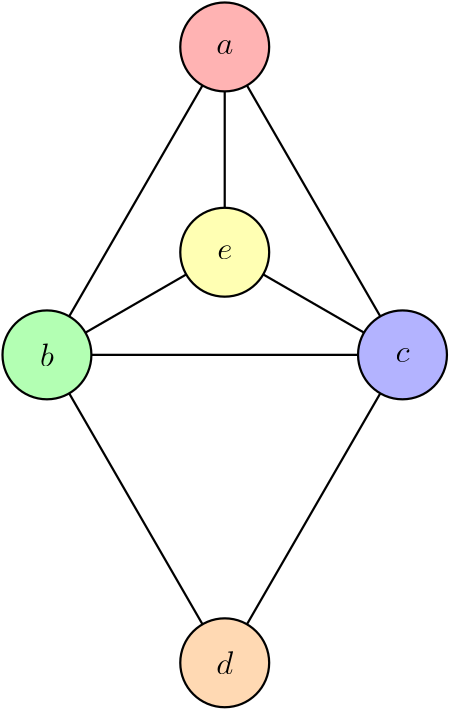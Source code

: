 <?xml version="1.0"?>
<!DOCTYPE ipe SYSTEM "ipe.dtd">
<ipe version="70206" creator="Ipe 7.2.7">
<info created="D:20200420003246" modified="D:20200420015720"/>
<ipestyle name="basic">
<symbol name="arrow/arc(spx)">
<path stroke="sym-stroke" fill="sym-stroke" pen="sym-pen">
0 0 m
-1 0.333 l
-1 -0.333 l
h
</path>
</symbol>
<symbol name="arrow/farc(spx)">
<path stroke="sym-stroke" fill="white" pen="sym-pen">
0 0 m
-1 0.333 l
-1 -0.333 l
h
</path>
</symbol>
<symbol name="arrow/ptarc(spx)">
<path stroke="sym-stroke" fill="sym-stroke" pen="sym-pen">
0 0 m
-1 0.333 l
-0.8 0 l
-1 -0.333 l
h
</path>
</symbol>
<symbol name="arrow/fptarc(spx)">
<path stroke="sym-stroke" fill="white" pen="sym-pen">
0 0 m
-1 0.333 l
-0.8 0 l
-1 -0.333 l
h
</path>
</symbol>
<symbol name="mark/circle(sx)" transformations="translations">
<path fill="sym-stroke">
0.6 0 0 0.6 0 0 e
0.4 0 0 0.4 0 0 e
</path>
</symbol>
<symbol name="mark/disk(sx)" transformations="translations">
<path fill="sym-stroke">
0.6 0 0 0.6 0 0 e
</path>
</symbol>
<symbol name="mark/fdisk(sfx)" transformations="translations">
<group>
<path fill="sym-fill">
0.5 0 0 0.5 0 0 e
</path>
<path fill="sym-stroke" fillrule="eofill">
0.6 0 0 0.6 0 0 e
0.4 0 0 0.4 0 0 e
</path>
</group>
</symbol>
<symbol name="mark/box(sx)" transformations="translations">
<path fill="sym-stroke" fillrule="eofill">
-0.6 -0.6 m
0.6 -0.6 l
0.6 0.6 l
-0.6 0.6 l
h
-0.4 -0.4 m
0.4 -0.4 l
0.4 0.4 l
-0.4 0.4 l
h
</path>
</symbol>
<symbol name="mark/square(sx)" transformations="translations">
<path fill="sym-stroke">
-0.6 -0.6 m
0.6 -0.6 l
0.6 0.6 l
-0.6 0.6 l
h
</path>
</symbol>
<symbol name="mark/fsquare(sfx)" transformations="translations">
<group>
<path fill="sym-fill">
-0.5 -0.5 m
0.5 -0.5 l
0.5 0.5 l
-0.5 0.5 l
h
</path>
<path fill="sym-stroke" fillrule="eofill">
-0.6 -0.6 m
0.6 -0.6 l
0.6 0.6 l
-0.6 0.6 l
h
-0.4 -0.4 m
0.4 -0.4 l
0.4 0.4 l
-0.4 0.4 l
h
</path>
</group>
</symbol>
<symbol name="mark/cross(sx)" transformations="translations">
<group>
<path fill="sym-stroke">
-0.43 -0.57 m
0.57 0.43 l
0.43 0.57 l
-0.57 -0.43 l
h
</path>
<path fill="sym-stroke">
-0.43 0.57 m
0.57 -0.43 l
0.43 -0.57 l
-0.57 0.43 l
h
</path>
</group>
</symbol>
<symbol name="arrow/fnormal(spx)">
<path stroke="sym-stroke" fill="white" pen="sym-pen">
0 0 m
-1 0.333 l
-1 -0.333 l
h
</path>
</symbol>
<symbol name="arrow/pointed(spx)">
<path stroke="sym-stroke" fill="sym-stroke" pen="sym-pen">
0 0 m
-1 0.333 l
-0.8 0 l
-1 -0.333 l
h
</path>
</symbol>
<symbol name="arrow/fpointed(spx)">
<path stroke="sym-stroke" fill="white" pen="sym-pen">
0 0 m
-1 0.333 l
-0.8 0 l
-1 -0.333 l
h
</path>
</symbol>
<symbol name="arrow/linear(spx)">
<path stroke="sym-stroke" pen="sym-pen">
-1 0.333 m
0 0 l
-1 -0.333 l
</path>
</symbol>
<symbol name="arrow/fdouble(spx)">
<path stroke="sym-stroke" fill="white" pen="sym-pen">
0 0 m
-1 0.333 l
-1 -0.333 l
h
-1 0 m
-2 0.333 l
-2 -0.333 l
h
</path>
</symbol>
<symbol name="arrow/double(spx)">
<path stroke="sym-stroke" fill="sym-stroke" pen="sym-pen">
0 0 m
-1 0.333 l
-1 -0.333 l
h
-1 0 m
-2 0.333 l
-2 -0.333 l
h
</path>
</symbol>
<pen name="heavier" value="0.8"/>
<pen name="fat" value="1.2"/>
<pen name="ultrafat" value="2"/>
<symbolsize name="large" value="5"/>
<symbolsize name="small" value="2"/>
<symbolsize name="tiny" value="1.1"/>
<arrowsize name="large" value="10"/>
<arrowsize name="small" value="5"/>
<arrowsize name="tiny" value="3"/>
<color name="red" value="1 0 0"/>
<color name="green" value="0 1 0"/>
<color name="blue" value="0 0 1"/>
<color name="yellow" value="1 1 0"/>
<color name="orange" value="1 0.647 0"/>
<color name="gold" value="1 0.843 0"/>
<color name="purple" value="0.627 0.125 0.941"/>
<color name="gray" value="0.745"/>
<color name="brown" value="0.647 0.165 0.165"/>
<color name="navy" value="0 0 0.502"/>
<color name="pink" value="1 0.753 0.796"/>
<color name="seagreen" value="0.18 0.545 0.341"/>
<color name="turquoise" value="0.251 0.878 0.816"/>
<color name="violet" value="0.933 0.51 0.933"/>
<color name="darkblue" value="0 0 0.545"/>
<color name="darkcyan" value="0 0.545 0.545"/>
<color name="darkgray" value="0.663"/>
<color name="darkgreen" value="0 0.392 0"/>
<color name="darkmagenta" value="0.545 0 0.545"/>
<color name="darkorange" value="1 0.549 0"/>
<color name="darkred" value="0.545 0 0"/>
<color name="lightblue" value="0.678 0.847 0.902"/>
<color name="lightcyan" value="0.878 1 1"/>
<color name="lightgray" value="0.827"/>
<color name="lightgreen" value="0.565 0.933 0.565"/>
<color name="lightyellow" value="1 1 0.878"/>
<dashstyle name="dashed" value="[4] 0"/>
<dashstyle name="dotted" value="[1 3] 0"/>
<dashstyle name="dash dotted" value="[4 2 1 2] 0"/>
<dashstyle name="dash dot dotted" value="[4 2 1 2 1 2] 0"/>
<textsize name="large" value="\large"/>
<textsize name="Large" value="\Large"/>
<textsize name="LARGE" value="\LARGE"/>
<textsize name="huge" value="\huge"/>
<textsize name="Huge" value="\Huge"/>
<textsize name="small" value="\small"/>
<textsize name="footnote" value="\footnotesize"/>
<textsize name="tiny" value="\tiny"/>
<textstyle name="center" begin="\begin{center}" end="\end{center}"/>
<textstyle name="itemize" begin="\begin{itemize}" end="\end{itemize}"/>
<textstyle name="item" begin="\begin{itemize}\item{}" end="\end{itemize}"/>
<gridsize name="4 pts" value="4"/>
<gridsize name="8 pts (~3 mm)" value="8"/>
<gridsize name="16 pts (~6 mm)" value="16"/>
<gridsize name="32 pts (~12 mm)" value="32"/>
<gridsize name="10 pts (~3.5 mm)" value="10"/>
<gridsize name="20 pts (~7 mm)" value="20"/>
<gridsize name="14 pts (~5 mm)" value="14"/>
<gridsize name="28 pts (~10 mm)" value="28"/>
<gridsize name="56 pts (~20 mm)" value="56"/>
<anglesize name="90 deg" value="90"/>
<anglesize name="60 deg" value="60"/>
<anglesize name="45 deg" value="45"/>
<anglesize name="30 deg" value="30"/>
<anglesize name="22.5 deg" value="22.5"/>
<opacity name="10%" value="0.1"/>
<opacity name="30%" value="0.3"/>
<opacity name="50%" value="0.5"/>
<opacity name="75%" value="0.75"/>
<tiling name="falling" angle="-60" step="4" width="1"/>
<tiling name="rising" angle="30" step="4" width="1"/>
</ipestyle>
<ipestyle name="wide">
<symbol name="arrow/arc(spx)">
<path stroke="sym-stroke" fill="sym-stroke" pen="sym-pen">
0 0 m
-1 0.333 l
-1 -0.333 l
h
</path>
</symbol>
<symbol name="arrow/farc(spx)">
<path stroke="sym-stroke" fill="white" pen="sym-pen">
0 0 m
-1 0.333 l
-1 -0.333 l
h
</path>
</symbol>
<symbol name="arrow/ptarc(spx)">
<path stroke="sym-stroke" fill="sym-stroke" pen="sym-pen">
0 0 m
-1 0.333 l
-0.8 0 l
-1 -0.333 l
h
</path>
</symbol>
<symbol name="arrow/fptarc(spx)">
<path stroke="sym-stroke" fill="white" pen="sym-pen">
0 0 m
-1 0.333 l
-0.8 0 l
-1 -0.333 l
h
</path>
</symbol>
<symbol name="mark/circle(sx)" transformations="translations">
<path fill="sym-stroke">
0.6 0 0 0.6 0 0 e
0.4 0 0 0.4 0 0 e
</path>
</symbol>
<symbol name="mark/disk(sx)" transformations="translations">
<path fill="sym-stroke">
0.6 0 0 0.6 0 0 e
</path>
</symbol>
<symbol name="mark/fdisk(sfx)" transformations="translations">
<group>
<path fill="sym-fill">
0.5 0 0 0.5 0 0 e
</path>
<path fill="sym-stroke" fillrule="eofill">
0.6 0 0 0.6 0 0 e
0.4 0 0 0.4 0 0 e
</path>
</group>
</symbol>
<symbol name="mark/box(sx)" transformations="translations">
<path fill="sym-stroke" fillrule="eofill">
-0.6 -0.6 m
0.6 -0.6 l
0.6 0.6 l
-0.6 0.6 l
h
-0.4 -0.4 m
0.4 -0.4 l
0.4 0.4 l
-0.4 0.4 l
h
</path>
</symbol>
<symbol name="mark/square(sx)" transformations="translations">
<path fill="sym-stroke">
-0.6 -0.6 m
0.6 -0.6 l
0.6 0.6 l
-0.6 0.6 l
h
</path>
</symbol>
<symbol name="mark/fsquare(sfx)" transformations="translations">
<group>
<path fill="sym-fill">
-0.5 -0.5 m
0.5 -0.5 l
0.5 0.5 l
-0.5 0.5 l
h
</path>
<path fill="sym-stroke" fillrule="eofill">
-0.6 -0.6 m
0.6 -0.6 l
0.6 0.6 l
-0.6 0.6 l
h
-0.4 -0.4 m
0.4 -0.4 l
0.4 0.4 l
-0.4 0.4 l
h
</path>
</group>
</symbol>
<symbol name="mark/cross(sx)" transformations="translations">
<group>
<path fill="sym-stroke">
-0.43 -0.57 m
0.57 0.43 l
0.43 0.57 l
-0.57 -0.43 l
h
</path>
<path fill="sym-stroke">
-0.43 0.57 m
0.57 -0.43 l
0.43 -0.57 l
-0.57 0.43 l
h
</path>
</group>
</symbol>
<symbol name="arrow/fnormal(spx)">
<path stroke="sym-stroke" fill="white" pen="sym-pen">
0 0 m
-1 0.333 l
-1 -0.333 l
h
</path>
</symbol>
<symbol name="arrow/pointed(spx)">
<path stroke="sym-stroke" fill="sym-stroke" pen="sym-pen">
0 0 m
-1 0.333 l
-0.8 0 l
-1 -0.333 l
h
</path>
</symbol>
<symbol name="arrow/fpointed(spx)">
<path stroke="sym-stroke" fill="white" pen="sym-pen">
0 0 m
-1 0.333 l
-0.8 0 l
-1 -0.333 l
h
</path>
</symbol>
<symbol name="arrow/linear(spx)">
<path stroke="sym-stroke" pen="sym-pen">
-1 0.333 m
0 0 l
-1 -0.333 l
</path>
</symbol>
<symbol name="arrow/fdouble(spx)">
<path stroke="sym-stroke" fill="white" pen="sym-pen">
0 0 m
-1 0.333 l
-1 -0.333 l
h
-1 0 m
-2 0.333 l
-2 -0.333 l
h
</path>
</symbol>
<symbol name="arrow/double(spx)">
<path stroke="sym-stroke" fill="sym-stroke" pen="sym-pen">
0 0 m
-1 0.333 l
-1 -0.333 l
h
-1 0 m
-2 0.333 l
-2 -0.333 l
h
</path>
</symbol>
<pen name="heavier" value="0.8"/>
<pen name="fat" value="1.2"/>
<pen name="ultrafat" value="2"/>
<symbolsize name="large" value="5"/>
<symbolsize name="small" value="2"/>
<symbolsize name="tiny" value="1.1"/>
<arrowsize name="large" value="10"/>
<arrowsize name="small" value="5"/>
<arrowsize name="tiny" value="3"/>
<color name="black" value="0"/>
<color name="white" value="1"/>
<color name="red" value="1 0 0"/>
<color name="green" value="0 1 0"/>
<color name="blue" value="0 0 1"/>
<color name="yellow" value="1 1 0"/>
<color name="orange" value="1 0.647 0"/>
<color name="gold" value="1 0.843 0"/>
<color name="purple" value="0.627 0.125 0.941"/>
<color name="gray" value="0.745"/>
<color name="brown" value="0.647 0.165 0.165"/>
<color name="navy" value="0 0 0.502"/>
<color name="pink" value="1 0.753 0.796"/>
<color name="seagreen" value="0.18 0.545 0.341"/>
<color name="turquoise" value="0.251 0.878 0.816"/>
<color name="violet" value="0.933 0.51 0.933"/>
<color name="darkblue" value="0 0 0.545"/>
<color name="darkcyan" value="0 0.545 0.545"/>
<color name="darkgray" value="0.663"/>
<color name="darkgreen" value="0 0.392 0"/>
<color name="darkmagenta" value="0.545 0 0.545"/>
<color name="darkorange" value="1 0.549 0"/>
<color name="darkred" value="0.545 0 0"/>
<color name="lightblue" value="0.678 0.847 0.902"/>
<color name="lightcyan" value="0.878 1 1"/>
<color name="lightgray" value="0.827"/>
<color name="lightgreen" value="0.565 0.933 0.565"/>
<color name="lightyellow" value="1 1 0.878"/>
<color name="flatred" value="1 0.7 0.7"/>
<color name="flatgreen" value="0.7 1 0.7"/>
<color name="flatblue" value="0.7 0.7 1"/>
<color name="flatyellow" value="1 1 0.7"/>
<color name="flatorange" value="1 0.85 0.7"/>
<color name="flatcyan" value="0.7 1 1"/>
<dashstyle name="dashed" value="[4] 0"/>
<dashstyle name="dotted" value="[1 3] 0"/>
<dashstyle name="dash dotted" value="[4 2 1 2] 0"/>
<dashstyle name="dash dot dotted" value="[4 2 1 2 1 2] 0"/>
<textsize name="large" value="\large"/>
<textsize name="Large" value="\Large"/>
<textsize name="LARGE" value="\LARGE"/>
<textsize name="huge" value="\huge"/>
<textsize name="Huge" value="\Huge"/>
<textsize name="small" value="\small"/>
<textsize name="footnote" value="\footnotesize"/>
<textsize name="tiny" value="\tiny"/>
<textstyle name="center" begin="\begin{center}" end="\end{center}"/>
<textstyle name="itemize" begin="\begin{itemize}" end="\end{itemize}"/>
<textstyle name="item" begin="\begin{itemize}\item{}" end="\end{itemize}"/>
<gridsize name="4 pts" value="4"/>
<gridsize name="8 pts (~3 mm)" value="8"/>
<gridsize name="16 pts (~6 mm)" value="16"/>
<gridsize name="32 pts (~12 mm)" value="32"/>
<gridsize name="10 pts (~3.5 mm)" value="10"/>
<gridsize name="20 pts (~7 mm)" value="20"/>
<gridsize name="14 pts (~5 mm)" value="14"/>
<gridsize name="28 pts (~10 mm)" value="28"/>
<gridsize name="56 pts (~20 mm)" value="56"/>
<anglesize name="90 deg" value="90"/>
<anglesize name="60 deg" value="60"/>
<anglesize name="45 deg" value="45"/>
<anglesize name="30 deg" value="30"/>
<anglesize name="22.5 deg" value="22.5"/>
<opacity name="10%" value="0.1"/>
<opacity name="30%" value="0.3"/>
<opacity name="50%" value="0.5"/>
<opacity name="75%" value="0.75"/>
<layout paper="1024 512" origin="0 0" frame="1024 512"/>
<tiling name="falling" angle="-60" step="4" width="1"/>
<tiling name="rising" angle="30" step="4" width="1"/>
</ipestyle>
<page>
<layer name="helpers"/>
<layer name="primal_vertices"/>
<layer name="primal_edges"/>
<layer name="dual_vertices"/>
<layer name="dual_subdivisions"/>
<layer name="dual_edges"/>
<layer name="dual_faces"/>
<layer name="labels"/>
<layer name="circles"/>
<layer name="text"/>
<view layers="primal_edges circles text" active="text"/>
<path layer="dual_faces" matrix="1 0 0 1 -16 -352" fill="red" opacity="30%">
128 814.851 m
96 759.426 l
101.334 756.347 l
106.667 753.267 l
128 777.901 l
149.333 753.267 l
154.667 756.346 l
160 759.426 l
h
</path>
<path matrix="1 0 0 1 -16 -352" fill="blue" opacity="30%">
160 759.426 m
154.667 756.346 l
149.333 753.267 l
160 722.475 l
128 716.317 l
128 704 l
128 667.05 l
145.149 657.149 l
160 648.574 l
192 704 l
h
</path>
<path matrix="1 0 0 1 -16 -352" fill="orange" opacity="30%">
160 648.574 m
128 593.149 l
96 648.574 l
110.851 657.149 l
128 667.05 l
145.149 657.149 l
h
</path>
<path matrix="1 0 0 1 -16 -352" fill="green" opacity="30%">
96 648.574 m
64 704 l
96 759.426 l
101.334 756.347 l
106.667 753.267 l
96 722.475 l
128 716.317 l
128 704 l
128 667.05 l
110.851 657.149 l
h
</path>
<path matrix="1 0 0 1 -16 -352" fill="yellow" opacity="30%">
96 722.475 m
106.667 753.267 l
128 777.901 l
149.333 753.267 l
160 722.475 l
128 716.317 l
h
</path>
<use layer="helpers" matrix="1 0 0 1 -16 -352" name="mark/disk(sx)" pos="128 814.851" size="small" stroke="darkgray"/>
<use matrix="1 0 0 1 -16 -352" name="mark/disk(sx)" pos="64 704" size="small" stroke="darkgray"/>
<use matrix="1 0 0 1 -16 -352" name="mark/disk(sx)" pos="192 704" size="small" stroke="darkgray"/>
<use matrix="1 0 0 1 -16 -352" name="mark/disk(sx)" pos="128 593.149" size="small" stroke="darkgray"/>
<use matrix="1 0 0 1 -16 -352" name="mark/disk(sx)" pos="128 740.95" size="small" stroke="darkgray"/>
<use matrix="1 0 0 1 -16 -352" name="mark/disk(sx)" pos="128 667.05" size="small" stroke="darkgray"/>
<use matrix="1 0 0 1 -16 -352" name="mark/disk(sx)" pos="96 648.574" size="small" stroke="darkgray"/>
<use matrix="1 0 0 1 -16 -352" name="mark/disk(sx)" pos="96 759.426" size="small" stroke="darkgray"/>
<use matrix="1 0 0 1 -16 -352" name="mark/disk(sx)" pos="160 759.426" size="small" stroke="darkgray"/>
<use matrix="1 0 0 1 -16 -352" name="mark/disk(sx)" pos="160 648.574" size="small" stroke="darkgray"/>
<use matrix="1 0 0 1 -16 -352" name="mark/disk(sx)" pos="128 704" size="small" stroke="darkgray"/>
<use matrix="1 0 0 1 -16 -352" name="mark/disk(sx)" pos="160 722.475" size="small" stroke="darkgray"/>
<use matrix="1 0 0 1 -16 -352" name="mark/disk(sx)" pos="96 722.475" size="small" stroke="darkgray"/>
<use matrix="1 0 0 1 -16 -352" name="mark/disk(sx)" pos="128 777.901" size="small" stroke="darkgray"/>
<use matrix="1 0 0 1 -16 -352" name="mark/disk(sx)" pos="145.149 657.149" size="small" stroke="darkgray"/>
<use matrix="1 0 0 1 -16 -352" name="mark/disk(sx)" pos="110.851 657.149" size="small" stroke="darkgray"/>
<use matrix="1 0 0 1 -16 -352" name="mark/disk(sx)" pos="149.333 753.267" size="small" stroke="darkgray"/>
<use matrix="1 0 0 1 -16 -352" name="mark/disk(sx)" pos="106.667 753.267" size="small" stroke="darkgray"/>
<use matrix="1 0 0 1 -16 -352" name="mark/disk(sx)" pos="128 716.317" size="small" stroke="darkgray"/>
<use matrix="1 0 0 1 -16 -352" name="mark/disk(sx)" pos="154.667 756.346" size="small" stroke="darkgray"/>
<use matrix="1 0 0 1 -16 -352" name="mark/disk(sx)" pos="101.334 756.347" size="small" stroke="darkgray"/>
<use layer="primal_vertices" matrix="1 0 0 1 -16 -352" name="mark/disk(sx)" pos="64 704" size="large" stroke="black"/>
<use matrix="1 0 0 1 -16 -352" name="mark/disk(sx)" pos="128 740.95" size="large" stroke="black"/>
<use matrix="1 0 0 1 -16 -352" name="mark/disk(sx)" pos="128 814.851" size="large" stroke="black"/>
<use matrix="1 0 0 1 -16 -352" name="mark/disk(sx)" pos="192 704" size="large" stroke="black"/>
<use matrix="1 0 0 1 -16 -352" name="mark/disk(sx)" pos="128 593.149" size="large" stroke="black"/>
<use layer="dual_vertices" matrix="1 0 0 1 -16 -352" name="mark/disk(sx)" pos="128 716.317" size="large" stroke="black"/>
<use matrix="1 0 0 1 -16 -352" name="mark/disk(sx)" pos="106.667 753.267" size="large" stroke="black"/>
<use matrix="1 0 0 1 -16 -352" name="mark/disk(sx)" pos="96 759.426" size="large" stroke="black"/>
<use matrix="1 0 0 1 -16 -352" name="mark/disk(sx)" pos="149.333 753.267" size="large" stroke="black"/>
<use matrix="1 0 0 1 -16 -352" name="mark/disk(sx)" pos="160 759.426" size="large" stroke="black"/>
<use matrix="1 0 0 1 -16 -352" name="mark/disk(sx)" pos="128 667.05" size="large" stroke="black"/>
<use matrix="1 0 0 1 -16 -352" name="mark/disk(sx)" pos="96 648.574" size="large" stroke="black"/>
<use matrix="1 0 0 1 -16 -352" name="mark/disk(sx)" pos="160 648.574" size="large" stroke="black"/>
<use layer="dual_subdivisions" matrix="1 0 0 1 -16 -352" name="mark/disk(sx)" pos="110.851 657.149" size="normal" stroke="black"/>
<use matrix="1 0 0 1 -16 -352" name="mark/disk(sx)" pos="145.149 657.149" size="normal" stroke="black"/>
<use matrix="1 0 0 1 -16 -352" name="mark/disk(sx)" pos="128 593.149" size="normal" stroke="black"/>
<use matrix="1 0 0 1 -16 -352" name="mark/disk(sx)" pos="192 704" size="normal" stroke="black"/>
<use matrix="1 0 0 1 -16 -352" name="mark/disk(sx)" pos="160 722.475" size="normal" stroke="black"/>
<use matrix="1 0 0 1 -16 -352" name="mark/disk(sx)" pos="154.667 756.346" size="normal" stroke="black"/>
<use matrix="1 0 0 1 -16 -352" name="mark/disk(sx)" pos="101.334 756.347" size="normal" stroke="black"/>
<use matrix="1 0 0 1 -16 -352" name="mark/disk(sx)" pos="96 722.475" size="normal" stroke="black"/>
<use matrix="1 0 0 1 -16 -352" name="mark/disk(sx)" pos="64 704" size="normal" stroke="black"/>
<use matrix="1 0 0 1 -16 -352" name="mark/disk(sx)" pos="128 704" size="normal" stroke="black"/>
<use matrix="1 0 0 1 -16 -352" name="mark/disk(sx)" pos="128 814.851" size="normal" stroke="black"/>
<use matrix="1 0 0 1 -16 -352" name="mark/disk(sx)" pos="128 777.901" size="normal" stroke="black"/>
<path layer="dual_edges" matrix="1 0 0 1 -16 -352" stroke="black">
96 759.426 m
128 814.851 l
160 759.426 l
</path>
<path matrix="1 0 0 1 -16 -352" stroke="black">
160 759.426 m
192 704 l
160 648.574 l
</path>
<path matrix="1 0 0 1 -16 -352" stroke="black">
160 648.574 m
128 593.149 l
96 648.574 l
</path>
<path matrix="1 0 0 1 -16 -352" stroke="black">
96 648.574 m
64 704 l
96 759.426 l
</path>
<path matrix="1 0 0 1 -16 -352" stroke="black">
96 759.426 m
101.334 756.347 l
106.667 753.267 l
</path>
<path matrix="1 0 0 1 -16 -352" stroke="black">
106.667 753.267 m
128 777.901 l
149.333 753.267 l
</path>
<path matrix="1 0 0 1 -16 -352" stroke="black">
149.333 753.267 m
154.667 756.346 l
160 759.426 l
</path>
<path matrix="1 0 0 1 -16 -352" stroke="black">
149.333 753.267 m
160 722.475 l
128 716.317 l
</path>
<path matrix="1 0 0 1 -16 -352" stroke="black">
128 716.317 m
96 722.475 l
106.667 753.267 l
</path>
<path matrix="1 0 0 1 -16 -352" stroke="black">
128 716.317 m
128 704 l
128 667.05 l
</path>
<path matrix="1 0 0 1 -16 -352" stroke="black">
128 667.05 m
145.149 657.149 l
160 648.574 l
</path>
<path matrix="1 0 0 1 -16 -352" stroke="black">
128 667.05 m
110.851 657.149 l
96 648.574 l
</path>
<path layer="primal_edges" matrix="1 0 0 1 -16 -352" stroke="black" pen="heavier">
128 814.851 m
64 704 l
</path>
<path matrix="1 0 0 1 -16 -352" stroke="black" pen="heavier">
64 704 m
192 704 l
</path>
<path matrix="1 0 0 1 -16 -352" stroke="black" pen="heavier">
192 704 m
128 814.851 l
</path>
<path matrix="1 0 0 1 -16 -352" stroke="black" pen="heavier">
128 814.851 m
128 740.95 l
</path>
<path matrix="1 0 0 1 -16 -352" stroke="black" pen="heavier">
128 740.95 m
192 704 l
</path>
<path matrix="1 0 0 1 -16 -352" stroke="black" pen="heavier">
192 704 m
128 593.149 l
</path>
<path matrix="1 0 0 1 -16 -352" stroke="black" pen="heavier">
128 593.149 m
64 704 l
</path>
<path matrix="1 0 0 1 -16 -352" stroke="black" pen="heavier">
64 704 m
128 740.95 l
</path>
<text layer="labels" matrix="1 0 0 1 -17.9516 -348.266" transformations="translations" pos="128 816" stroke="black" type="label" width="6.145" height="5.147" depth="0" valign="baseline" size="large" style="math">a</text>
<text matrix="1 0 0 1 -24.5881 -349.749" transformations="translations" pos="64 704" stroke="black" type="label" width="4.977" height="8.302" depth="0" valign="baseline" size="large" style="math">b</text>
<text matrix="1 0 0 1 -11.4584 -349.233" transformations="translations" pos="192 704" stroke="black" type="label" width="5.038" height="5.147" depth="0" valign="baseline" size="large" style="math">c</text>
<text matrix="1 0 0 1 -12.8837 -359.588" transformations="translations" pos="128 593.149" stroke="black" type="label" width="6.083" height="8.302" depth="0" valign="baseline" size="large" style="math">d</text>
<text matrix="1 0 0 1 -12.2062 -350.067" transformations="translations" pos="128 740.95" stroke="black" type="label" width="5.425" height="5.147" depth="0" valign="baseline" size="large" style="math">e</text>
<path layer="circles" matrix="1 0 0 1 -16 -352" stroke="black" fill="flatgreen" pen="heavier">
16 0 0 16 64 704 e
</path>
<path matrix="1 0 0 1 -16 -352" stroke="black" fill="flatblue" pen="heavier">
16 0 0 16 192 704 e
</path>
<path matrix="1 0 0 1 -16 -352" stroke="black" fill="flatred" pen="heavier">
16.0004 0 0 16.0004 128 814.851 e
</path>
<path matrix="1 0 0 1 -16 -352" stroke="black" fill="flatorange" pen="heavier">
16 0 0 16 128 593.149 e
</path>
<path matrix="1 0 0 1 -16 -352" stroke="black" fill="flatyellow" pen="heavier">
16 0 0 16 128 740.95 e
</path>
<text layer="text" transformations="translations" pos="112 462.851" stroke="black" type="label" width="6.145" height="5.147" depth="0" halign="center" valign="center" size="large" style="math">a</text>
<text transformations="translations" pos="112 388.95" stroke="black" type="label" width="5.425" height="5.147" depth="0" halign="center" valign="center" size="large" style="math">e</text>
<text transformations="translations" pos="48 352" stroke="black" type="label" width="4.977" height="8.302" depth="0" halign="center" valign="center" size="large" style="math">b</text>
<text transformations="translations" pos="176 352" stroke="black" type="label" width="5.038" height="5.147" depth="0" halign="center" valign="center" size="large" style="math">c</text>
<text transformations="translations" pos="112 241.149" stroke="black" type="label" width="6.083" height="8.302" depth="0" halign="center" valign="center" size="large" style="math">d</text>
</page>
</ipe>
